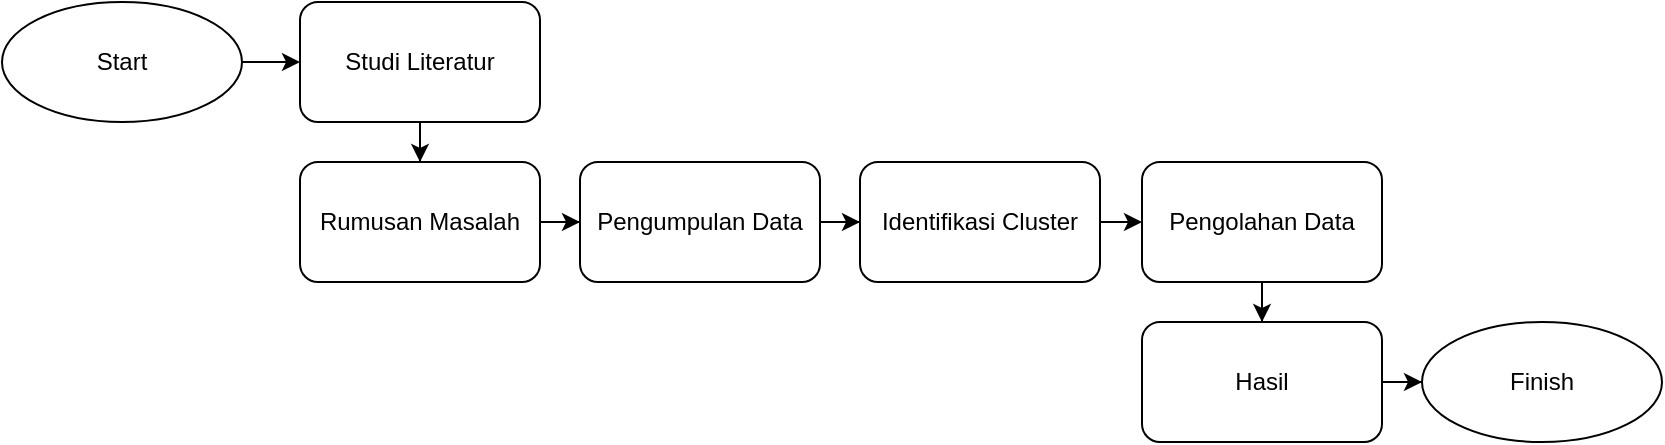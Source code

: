 <mxfile version="22.1.7" type="github">
  <diagram name="Halaman-1" id="tfu84iD6Q-KbrGvrIhdy">
    <mxGraphModel dx="2150" dy="820" grid="1" gridSize="10" guides="1" tooltips="1" connect="1" arrows="1" fold="1" page="1" pageScale="1" pageWidth="827" pageHeight="1169" math="0" shadow="0">
      <root>
        <mxCell id="0" />
        <mxCell id="1" parent="0" />
        <mxCell id="r1Lg7hQq3FBmet4zmhlR-9" value="" style="edgeStyle=orthogonalEdgeStyle;rounded=0;orthogonalLoop=1;jettySize=auto;html=1;" parent="1" source="r1Lg7hQq3FBmet4zmhlR-1" target="r1Lg7hQq3FBmet4zmhlR-2" edge="1">
          <mxGeometry relative="1" as="geometry" />
        </mxCell>
        <mxCell id="r1Lg7hQq3FBmet4zmhlR-1" value="Start" style="ellipse;whiteSpace=wrap;html=1;" parent="1" vertex="1">
          <mxGeometry x="-10" y="160" width="120" height="60" as="geometry" />
        </mxCell>
        <mxCell id="r1Lg7hQq3FBmet4zmhlR-10" value="" style="edgeStyle=orthogonalEdgeStyle;rounded=0;orthogonalLoop=1;jettySize=auto;html=1;" parent="1" source="r1Lg7hQq3FBmet4zmhlR-2" target="r1Lg7hQq3FBmet4zmhlR-3" edge="1">
          <mxGeometry relative="1" as="geometry" />
        </mxCell>
        <mxCell id="r1Lg7hQq3FBmet4zmhlR-2" value="Studi Literatur" style="rounded=1;whiteSpace=wrap;html=1;" parent="1" vertex="1">
          <mxGeometry x="139" y="160" width="120" height="60" as="geometry" />
        </mxCell>
        <mxCell id="r1Lg7hQq3FBmet4zmhlR-11" value="" style="edgeStyle=orthogonalEdgeStyle;rounded=0;orthogonalLoop=1;jettySize=auto;html=1;" parent="1" source="r1Lg7hQq3FBmet4zmhlR-3" target="r1Lg7hQq3FBmet4zmhlR-4" edge="1">
          <mxGeometry relative="1" as="geometry" />
        </mxCell>
        <mxCell id="r1Lg7hQq3FBmet4zmhlR-3" value="Rumusan Masalah" style="rounded=1;whiteSpace=wrap;html=1;" parent="1" vertex="1">
          <mxGeometry x="139" y="240" width="120" height="60" as="geometry" />
        </mxCell>
        <mxCell id="r1Lg7hQq3FBmet4zmhlR-12" value="" style="edgeStyle=orthogonalEdgeStyle;rounded=0;orthogonalLoop=1;jettySize=auto;html=1;" parent="1" source="r1Lg7hQq3FBmet4zmhlR-4" target="r1Lg7hQq3FBmet4zmhlR-5" edge="1">
          <mxGeometry relative="1" as="geometry" />
        </mxCell>
        <mxCell id="r1Lg7hQq3FBmet4zmhlR-4" value="Pengumpulan Data" style="rounded=1;whiteSpace=wrap;html=1;" parent="1" vertex="1">
          <mxGeometry x="279" y="240" width="120" height="60" as="geometry" />
        </mxCell>
        <mxCell id="r1Lg7hQq3FBmet4zmhlR-13" value="" style="edgeStyle=orthogonalEdgeStyle;rounded=0;orthogonalLoop=1;jettySize=auto;html=1;" parent="1" source="r1Lg7hQq3FBmet4zmhlR-5" target="r1Lg7hQq3FBmet4zmhlR-6" edge="1">
          <mxGeometry relative="1" as="geometry" />
        </mxCell>
        <mxCell id="r1Lg7hQq3FBmet4zmhlR-5" value="Identifikasi Cluster" style="rounded=1;whiteSpace=wrap;html=1;" parent="1" vertex="1">
          <mxGeometry x="419" y="240" width="120" height="60" as="geometry" />
        </mxCell>
        <mxCell id="r1Lg7hQq3FBmet4zmhlR-14" value="" style="edgeStyle=orthogonalEdgeStyle;rounded=0;orthogonalLoop=1;jettySize=auto;html=1;" parent="1" source="r1Lg7hQq3FBmet4zmhlR-6" target="r1Lg7hQq3FBmet4zmhlR-7" edge="1">
          <mxGeometry relative="1" as="geometry" />
        </mxCell>
        <mxCell id="r1Lg7hQq3FBmet4zmhlR-6" value="Pengolahan Data" style="rounded=1;whiteSpace=wrap;html=1;" parent="1" vertex="1">
          <mxGeometry x="560" y="240" width="120" height="60" as="geometry" />
        </mxCell>
        <mxCell id="r1Lg7hQq3FBmet4zmhlR-15" value="" style="edgeStyle=orthogonalEdgeStyle;rounded=0;orthogonalLoop=1;jettySize=auto;html=1;" parent="1" source="r1Lg7hQq3FBmet4zmhlR-7" target="r1Lg7hQq3FBmet4zmhlR-8" edge="1">
          <mxGeometry relative="1" as="geometry" />
        </mxCell>
        <mxCell id="r1Lg7hQq3FBmet4zmhlR-7" value="Hasil" style="rounded=1;whiteSpace=wrap;html=1;" parent="1" vertex="1">
          <mxGeometry x="560" y="320" width="120" height="60" as="geometry" />
        </mxCell>
        <mxCell id="r1Lg7hQq3FBmet4zmhlR-8" value="Finish" style="ellipse;whiteSpace=wrap;html=1;" parent="1" vertex="1">
          <mxGeometry x="700" y="320" width="120" height="60" as="geometry" />
        </mxCell>
      </root>
    </mxGraphModel>
  </diagram>
</mxfile>
